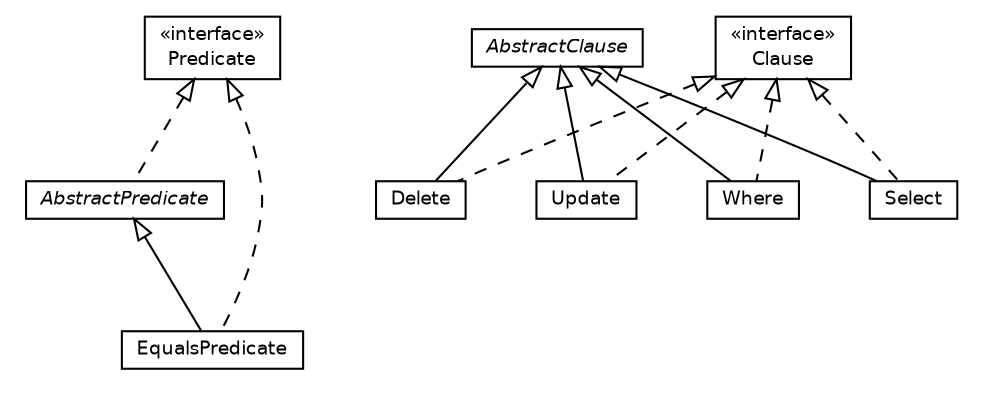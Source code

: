 #!/usr/local/bin/dot
#
# Class diagram 
# Generated by UMLGraph version R5_6 (http://www.umlgraph.org/)
#

digraph G {
	edge [fontname="Helvetica",fontsize=10,labelfontname="Helvetica",labelfontsize=10];
	node [fontname="Helvetica",fontsize=10,shape=plaintext];
	nodesep=0.25;
	ranksep=0.5;
	// net.ljcomputing.sql.clause.AbstractPredicate
	c0 [label=<<table title="net.ljcomputing.sql.clause.AbstractPredicate" border="0" cellborder="1" cellspacing="0" cellpadding="2" port="p" href="./AbstractPredicate.html">
		<tr><td><table border="0" cellspacing="0" cellpadding="1">
<tr><td align="center" balign="center"><font face="Helvetica-Oblique"> AbstractPredicate </font></td></tr>
		</table></td></tr>
		</table>>, URL="./AbstractPredicate.html", fontname="Helvetica", fontcolor="black", fontsize=9.0];
	// net.ljcomputing.sql.clause.AbstractClause
	c1 [label=<<table title="net.ljcomputing.sql.clause.AbstractClause" border="0" cellborder="1" cellspacing="0" cellpadding="2" port="p" href="./AbstractClause.html">
		<tr><td><table border="0" cellspacing="0" cellpadding="1">
<tr><td align="center" balign="center"><font face="Helvetica-Oblique"> AbstractClause </font></td></tr>
		</table></td></tr>
		</table>>, URL="./AbstractClause.html", fontname="Helvetica", fontcolor="black", fontsize=9.0];
	// net.ljcomputing.sql.clause.Where
	c2 [label=<<table title="net.ljcomputing.sql.clause.Where" border="0" cellborder="1" cellspacing="0" cellpadding="2" port="p" href="./Where.html">
		<tr><td><table border="0" cellspacing="0" cellpadding="1">
<tr><td align="center" balign="center"> Where </td></tr>
		</table></td></tr>
		</table>>, URL="./Where.html", fontname="Helvetica", fontcolor="black", fontsize=9.0];
	// net.ljcomputing.sql.clause.Select
	c3 [label=<<table title="net.ljcomputing.sql.clause.Select" border="0" cellborder="1" cellspacing="0" cellpadding="2" port="p" href="./Select.html">
		<tr><td><table border="0" cellspacing="0" cellpadding="1">
<tr><td align="center" balign="center"> Select </td></tr>
		</table></td></tr>
		</table>>, URL="./Select.html", fontname="Helvetica", fontcolor="black", fontsize=9.0];
	// net.ljcomputing.sql.clause.Clause
	c4 [label=<<table title="net.ljcomputing.sql.clause.Clause" border="0" cellborder="1" cellspacing="0" cellpadding="2" port="p" href="./Clause.html">
		<tr><td><table border="0" cellspacing="0" cellpadding="1">
<tr><td align="center" balign="center"> &#171;interface&#187; </td></tr>
<tr><td align="center" balign="center"> Clause </td></tr>
		</table></td></tr>
		</table>>, URL="./Clause.html", fontname="Helvetica", fontcolor="black", fontsize=9.0];
	// net.ljcomputing.sql.clause.EqualsPredicate
	c5 [label=<<table title="net.ljcomputing.sql.clause.EqualsPredicate" border="0" cellborder="1" cellspacing="0" cellpadding="2" port="p" href="./EqualsPredicate.html">
		<tr><td><table border="0" cellspacing="0" cellpadding="1">
<tr><td align="center" balign="center"> EqualsPredicate </td></tr>
		</table></td></tr>
		</table>>, URL="./EqualsPredicate.html", fontname="Helvetica", fontcolor="black", fontsize=9.0];
	// net.ljcomputing.sql.clause.Predicate
	c6 [label=<<table title="net.ljcomputing.sql.clause.Predicate" border="0" cellborder="1" cellspacing="0" cellpadding="2" port="p" href="./Predicate.html">
		<tr><td><table border="0" cellspacing="0" cellpadding="1">
<tr><td align="center" balign="center"> &#171;interface&#187; </td></tr>
<tr><td align="center" balign="center"> Predicate </td></tr>
		</table></td></tr>
		</table>>, URL="./Predicate.html", fontname="Helvetica", fontcolor="black", fontsize=9.0];
	// net.ljcomputing.sql.clause.Delete
	c7 [label=<<table title="net.ljcomputing.sql.clause.Delete" border="0" cellborder="1" cellspacing="0" cellpadding="2" port="p" href="./Delete.html">
		<tr><td><table border="0" cellspacing="0" cellpadding="1">
<tr><td align="center" balign="center"> Delete </td></tr>
		</table></td></tr>
		</table>>, URL="./Delete.html", fontname="Helvetica", fontcolor="black", fontsize=9.0];
	// net.ljcomputing.sql.clause.Update
	c8 [label=<<table title="net.ljcomputing.sql.clause.Update" border="0" cellborder="1" cellspacing="0" cellpadding="2" port="p" href="./Update.html">
		<tr><td><table border="0" cellspacing="0" cellpadding="1">
<tr><td align="center" balign="center"> Update </td></tr>
		</table></td></tr>
		</table>>, URL="./Update.html", fontname="Helvetica", fontcolor="black", fontsize=9.0];
	//net.ljcomputing.sql.clause.AbstractPredicate implements net.ljcomputing.sql.clause.Predicate
	c6:p -> c0:p [dir=back,arrowtail=empty,style=dashed];
	//net.ljcomputing.sql.clause.Where extends net.ljcomputing.sql.clause.AbstractClause
	c1:p -> c2:p [dir=back,arrowtail=empty];
	//net.ljcomputing.sql.clause.Where implements net.ljcomputing.sql.clause.Clause
	c4:p -> c2:p [dir=back,arrowtail=empty,style=dashed];
	//net.ljcomputing.sql.clause.Select extends net.ljcomputing.sql.clause.AbstractClause
	c1:p -> c3:p [dir=back,arrowtail=empty];
	//net.ljcomputing.sql.clause.Select implements net.ljcomputing.sql.clause.Clause
	c4:p -> c3:p [dir=back,arrowtail=empty,style=dashed];
	//net.ljcomputing.sql.clause.EqualsPredicate extends net.ljcomputing.sql.clause.AbstractPredicate
	c0:p -> c5:p [dir=back,arrowtail=empty];
	//net.ljcomputing.sql.clause.EqualsPredicate implements net.ljcomputing.sql.clause.Predicate
	c6:p -> c5:p [dir=back,arrowtail=empty,style=dashed];
	//net.ljcomputing.sql.clause.Delete extends net.ljcomputing.sql.clause.AbstractClause
	c1:p -> c7:p [dir=back,arrowtail=empty];
	//net.ljcomputing.sql.clause.Delete implements net.ljcomputing.sql.clause.Clause
	c4:p -> c7:p [dir=back,arrowtail=empty,style=dashed];
	//net.ljcomputing.sql.clause.Update extends net.ljcomputing.sql.clause.AbstractClause
	c1:p -> c8:p [dir=back,arrowtail=empty];
	//net.ljcomputing.sql.clause.Update implements net.ljcomputing.sql.clause.Clause
	c4:p -> c8:p [dir=back,arrowtail=empty,style=dashed];
}

